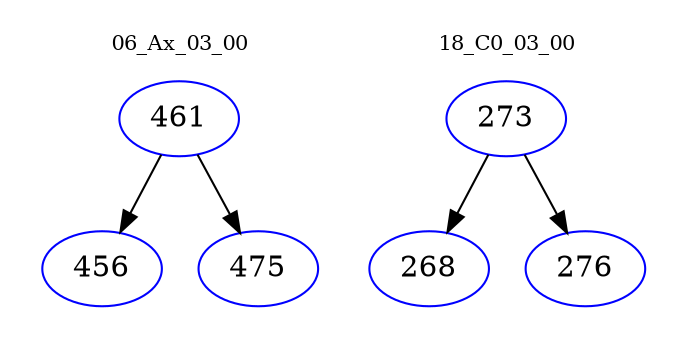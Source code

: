 digraph{
subgraph cluster_0 {
color = white
label = "06_Ax_03_00";
fontsize=10;
T0_461 [label="461", color="blue"]
T0_461 -> T0_456 [color="black"]
T0_456 [label="456", color="blue"]
T0_461 -> T0_475 [color="black"]
T0_475 [label="475", color="blue"]
}
subgraph cluster_1 {
color = white
label = "18_C0_03_00";
fontsize=10;
T1_273 [label="273", color="blue"]
T1_273 -> T1_268 [color="black"]
T1_268 [label="268", color="blue"]
T1_273 -> T1_276 [color="black"]
T1_276 [label="276", color="blue"]
}
}
